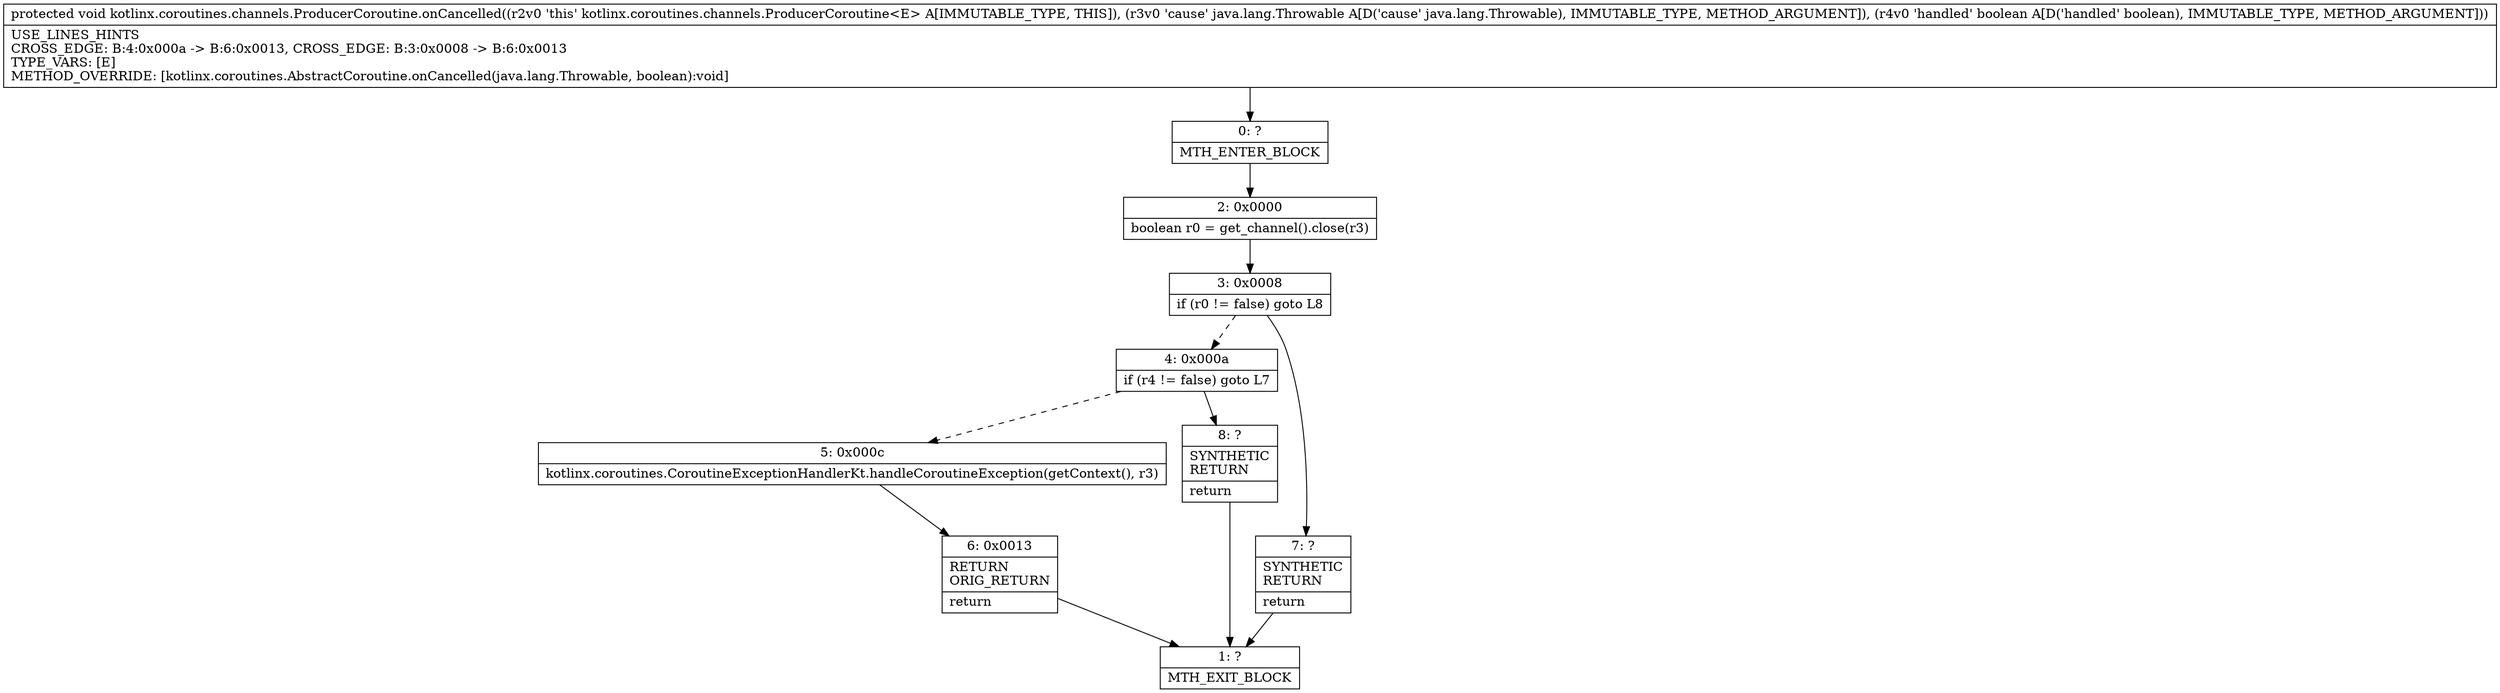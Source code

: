 digraph "CFG forkotlinx.coroutines.channels.ProducerCoroutine.onCancelled(Ljava\/lang\/Throwable;Z)V" {
Node_0 [shape=record,label="{0\:\ ?|MTH_ENTER_BLOCK\l}"];
Node_2 [shape=record,label="{2\:\ 0x0000|boolean r0 = get_channel().close(r3)\l}"];
Node_3 [shape=record,label="{3\:\ 0x0008|if (r0 != false) goto L8\l}"];
Node_4 [shape=record,label="{4\:\ 0x000a|if (r4 != false) goto L7\l}"];
Node_5 [shape=record,label="{5\:\ 0x000c|kotlinx.coroutines.CoroutineExceptionHandlerKt.handleCoroutineException(getContext(), r3)\l}"];
Node_6 [shape=record,label="{6\:\ 0x0013|RETURN\lORIG_RETURN\l|return\l}"];
Node_1 [shape=record,label="{1\:\ ?|MTH_EXIT_BLOCK\l}"];
Node_8 [shape=record,label="{8\:\ ?|SYNTHETIC\lRETURN\l|return\l}"];
Node_7 [shape=record,label="{7\:\ ?|SYNTHETIC\lRETURN\l|return\l}"];
MethodNode[shape=record,label="{protected void kotlinx.coroutines.channels.ProducerCoroutine.onCancelled((r2v0 'this' kotlinx.coroutines.channels.ProducerCoroutine\<E\> A[IMMUTABLE_TYPE, THIS]), (r3v0 'cause' java.lang.Throwable A[D('cause' java.lang.Throwable), IMMUTABLE_TYPE, METHOD_ARGUMENT]), (r4v0 'handled' boolean A[D('handled' boolean), IMMUTABLE_TYPE, METHOD_ARGUMENT]))  | USE_LINES_HINTS\lCROSS_EDGE: B:4:0x000a \-\> B:6:0x0013, CROSS_EDGE: B:3:0x0008 \-\> B:6:0x0013\lTYPE_VARS: [E]\lMETHOD_OVERRIDE: [kotlinx.coroutines.AbstractCoroutine.onCancelled(java.lang.Throwable, boolean):void]\l}"];
MethodNode -> Node_0;Node_0 -> Node_2;
Node_2 -> Node_3;
Node_3 -> Node_4[style=dashed];
Node_3 -> Node_7;
Node_4 -> Node_5[style=dashed];
Node_4 -> Node_8;
Node_5 -> Node_6;
Node_6 -> Node_1;
Node_8 -> Node_1;
Node_7 -> Node_1;
}


